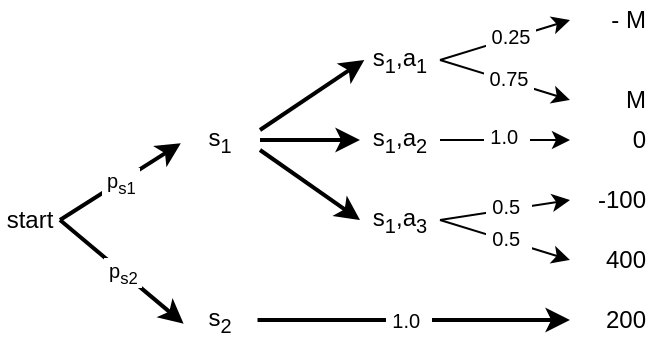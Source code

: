 <mxfile version="22.0.1" type="device">
  <diagram name="Page-1" id="eSZWaKFqmB-5b6zHBZyC">
    <mxGraphModel dx="454" dy="1066" grid="1" gridSize="10" guides="1" tooltips="1" connect="1" arrows="1" fold="1" page="1" pageScale="1" pageWidth="850" pageHeight="1100" math="0" shadow="0">
      <root>
        <mxCell id="0" />
        <mxCell id="1" parent="0" />
        <mxCell id="F30fjvnDyxQDZyAV6Lmb-1" value="start" style="text;html=1;strokeColor=none;fillColor=none;align=center;verticalAlign=middle;whiteSpace=wrap;rounded=0;" parent="1" vertex="1">
          <mxGeometry x="100" y="520" width="30" height="40" as="geometry" />
        </mxCell>
        <mxCell id="F30fjvnDyxQDZyAV6Lmb-2" value="s&lt;sub&gt;1&lt;/sub&gt;" style="text;html=1;strokeColor=none;fillColor=none;align=center;verticalAlign=middle;whiteSpace=wrap;rounded=0;" parent="1" vertex="1">
          <mxGeometry x="190" y="490" width="40" height="20" as="geometry" />
        </mxCell>
        <mxCell id="F30fjvnDyxQDZyAV6Lmb-3" value="s&lt;sub&gt;2&lt;/sub&gt;" style="text;html=1;strokeColor=none;fillColor=none;align=center;verticalAlign=middle;whiteSpace=wrap;rounded=0;" parent="1" vertex="1">
          <mxGeometry x="191.25" y="580" width="37.5" height="20" as="geometry" />
        </mxCell>
        <mxCell id="F30fjvnDyxQDZyAV6Lmb-4" value="&lt;font size=&quot;1&quot;&gt;&amp;nbsp;p&lt;sub&gt;s1&amp;nbsp;&lt;/sub&gt;&lt;/font&gt;" style="endArrow=classic;html=1;rounded=0;exitX=1;exitY=0.5;exitDx=0;exitDy=0;entryX=0.01;entryY=0.582;entryDx=0;entryDy=0;entryPerimeter=0;strokeWidth=2;" parent="1" source="F30fjvnDyxQDZyAV6Lmb-1" target="F30fjvnDyxQDZyAV6Lmb-2" edge="1">
          <mxGeometry width="50" height="50" relative="1" as="geometry">
            <mxPoint x="250" y="590" as="sourcePoint" />
            <mxPoint x="300" y="540" as="targetPoint" />
            <mxPoint as="offset" />
          </mxGeometry>
        </mxCell>
        <mxCell id="F30fjvnDyxQDZyAV6Lmb-5" value="&lt;font size=&quot;1&quot;&gt;&amp;nbsp;p&lt;sub&gt;s2&amp;nbsp;&lt;/sub&gt;&lt;/font&gt;" style="endArrow=classic;html=1;rounded=0;exitX=1;exitY=0.5;exitDx=0;exitDy=0;entryX=0.015;entryY=0.593;entryDx=0;entryDy=0;entryPerimeter=0;strokeWidth=2;" parent="1" source="F30fjvnDyxQDZyAV6Lmb-1" target="F30fjvnDyxQDZyAV6Lmb-3" edge="1">
          <mxGeometry width="50" height="50" relative="1" as="geometry">
            <mxPoint x="250" y="590" as="sourcePoint" />
            <mxPoint x="300" y="540" as="targetPoint" />
          </mxGeometry>
        </mxCell>
        <mxCell id="F30fjvnDyxQDZyAV6Lmb-6" value="" style="endArrow=classic;html=1;rounded=0;exitX=1;exitY=0.25;exitDx=0;exitDy=0;entryX=0.054;entryY=0.501;entryDx=0;entryDy=0;entryPerimeter=0;strokeWidth=2;" parent="1" source="F30fjvnDyxQDZyAV6Lmb-2" target="F30fjvnDyxQDZyAV6Lmb-7" edge="1">
          <mxGeometry width="50" height="50" relative="1" as="geometry">
            <mxPoint x="247.5" y="500" as="sourcePoint" />
            <mxPoint x="277.5" y="482" as="targetPoint" />
          </mxGeometry>
        </mxCell>
        <mxCell id="F30fjvnDyxQDZyAV6Lmb-7" value="s&lt;sub&gt;1&lt;/sub&gt;,a&lt;sub&gt;1&lt;/sub&gt;" style="text;html=1;strokeColor=none;fillColor=none;align=center;verticalAlign=middle;whiteSpace=wrap;rounded=0;" parent="1" vertex="1">
          <mxGeometry x="280" y="450" width="40" height="20" as="geometry" />
        </mxCell>
        <mxCell id="F30fjvnDyxQDZyAV6Lmb-8" value="s&lt;sub&gt;1&lt;/sub&gt;,a&lt;sub&gt;2&lt;/sub&gt;" style="text;html=1;strokeColor=none;fillColor=none;align=center;verticalAlign=middle;whiteSpace=wrap;rounded=0;" parent="1" vertex="1">
          <mxGeometry x="280" y="490" width="40" height="20" as="geometry" />
        </mxCell>
        <mxCell id="F30fjvnDyxQDZyAV6Lmb-9" value="" style="endArrow=classic;html=1;rounded=0;exitX=1;exitY=0.5;exitDx=0;exitDy=0;entryX=0;entryY=0.5;entryDx=0;entryDy=0;strokeWidth=2;" parent="1" source="F30fjvnDyxQDZyAV6Lmb-2" target="F30fjvnDyxQDZyAV6Lmb-8" edge="1">
          <mxGeometry width="50" height="50" relative="1" as="geometry">
            <mxPoint x="250" y="590" as="sourcePoint" />
            <mxPoint x="300" y="540" as="targetPoint" />
          </mxGeometry>
        </mxCell>
        <mxCell id="F30fjvnDyxQDZyAV6Lmb-10" value="s&lt;sub&gt;1&lt;/sub&gt;,a&lt;sub&gt;3&lt;/sub&gt;" style="text;html=1;strokeColor=none;fillColor=none;align=center;verticalAlign=middle;whiteSpace=wrap;rounded=0;" parent="1" vertex="1">
          <mxGeometry x="280" y="530" width="40" height="20" as="geometry" />
        </mxCell>
        <mxCell id="F30fjvnDyxQDZyAV6Lmb-11" value="" style="endArrow=classic;html=1;rounded=0;exitX=1;exitY=0.75;exitDx=0;exitDy=0;entryX=0;entryY=0.5;entryDx=0;entryDy=0;strokeWidth=2;" parent="1" source="F30fjvnDyxQDZyAV6Lmb-2" target="F30fjvnDyxQDZyAV6Lmb-10" edge="1">
          <mxGeometry width="50" height="50" relative="1" as="geometry">
            <mxPoint x="200" y="590" as="sourcePoint" />
            <mxPoint x="250" y="540" as="targetPoint" />
          </mxGeometry>
        </mxCell>
        <mxCell id="F30fjvnDyxQDZyAV6Lmb-14" value="&lt;div style=&quot;&quot;&gt;&lt;span style=&quot;background-color: initial;&quot;&gt;200&lt;/span&gt;&lt;/div&gt;" style="text;html=1;strokeColor=none;fillColor=none;align=right;verticalAlign=middle;whiteSpace=wrap;rounded=0;" parent="1" vertex="1">
          <mxGeometry x="385" y="580" width="40" height="20" as="geometry" />
        </mxCell>
        <mxCell id="F30fjvnDyxQDZyAV6Lmb-16" value="" style="endArrow=classic;html=1;rounded=0;exitX=1;exitY=0.5;exitDx=0;exitDy=0;strokeWidth=1;entryX=0;entryY=0.5;entryDx=0;entryDy=0;" parent="1" source="F30fjvnDyxQDZyAV6Lmb-7" target="F30fjvnDyxQDZyAV6Lmb-17" edge="1">
          <mxGeometry x="-0.059" y="-5" width="50" height="50" relative="1" as="geometry">
            <mxPoint x="300" y="530" as="sourcePoint" />
            <mxPoint x="360" y="440" as="targetPoint" />
            <mxPoint as="offset" />
          </mxGeometry>
        </mxCell>
        <mxCell id="F30fjvnDyxQDZyAV6Lmb-24" value="&lt;font style=&quot;font-size: 10px;&quot;&gt;&amp;nbsp;0.25&amp;nbsp;&lt;/font&gt;" style="edgeLabel;html=1;align=center;verticalAlign=bottom;resizable=0;points=[];horizontal=1;" parent="F30fjvnDyxQDZyAV6Lmb-16" vertex="1" connectable="0">
          <mxGeometry x="0.153" relative="1" as="geometry">
            <mxPoint x="-3" y="8" as="offset" />
          </mxGeometry>
        </mxCell>
        <mxCell id="F30fjvnDyxQDZyAV6Lmb-17" value="- M" style="text;html=1;strokeColor=none;fillColor=none;align=right;verticalAlign=middle;whiteSpace=wrap;rounded=0;" parent="1" vertex="1">
          <mxGeometry x="385" y="430" width="40" height="20" as="geometry" />
        </mxCell>
        <mxCell id="F30fjvnDyxQDZyAV6Lmb-18" value="" style="endArrow=classic;html=1;rounded=0;exitX=1;exitY=0.5;exitDx=0;exitDy=0;strokeWidth=1;entryX=0;entryY=0.5;entryDx=0;entryDy=0;" parent="1" source="F30fjvnDyxQDZyAV6Lmb-7" target="F30fjvnDyxQDZyAV6Lmb-19" edge="1">
          <mxGeometry width="50" height="50" relative="1" as="geometry">
            <mxPoint x="330" y="470" as="sourcePoint" />
            <mxPoint x="360" y="470" as="targetPoint" />
          </mxGeometry>
        </mxCell>
        <mxCell id="F30fjvnDyxQDZyAV6Lmb-25" value="&lt;font style=&quot;font-size: 10px;&quot;&gt;&amp;nbsp;0.75&amp;nbsp;&lt;/font&gt;" style="edgeLabel;html=1;align=center;verticalAlign=middle;resizable=0;points=[];" parent="F30fjvnDyxQDZyAV6Lmb-18" vertex="1" connectable="0">
          <mxGeometry x="0.223" y="-1" relative="1" as="geometry">
            <mxPoint x="-6" y="-4" as="offset" />
          </mxGeometry>
        </mxCell>
        <mxCell id="F30fjvnDyxQDZyAV6Lmb-19" value="M" style="text;html=1;strokeColor=none;fillColor=none;align=right;verticalAlign=middle;whiteSpace=wrap;rounded=0;" parent="1" vertex="1">
          <mxGeometry x="385" y="470" width="40" height="20" as="geometry" />
        </mxCell>
        <mxCell id="F30fjvnDyxQDZyAV6Lmb-27" value="" style="endArrow=classic;html=1;rounded=0;exitX=1;exitY=0.5;exitDx=0;exitDy=0;strokeWidth=1;entryX=0;entryY=0.5;entryDx=0;entryDy=0;" parent="1" source="F30fjvnDyxQDZyAV6Lmb-8" target="F30fjvnDyxQDZyAV6Lmb-30" edge="1">
          <mxGeometry width="50" height="50" relative="1" as="geometry">
            <mxPoint x="330" y="500" as="sourcePoint" />
            <mxPoint x="360" y="500" as="targetPoint" />
          </mxGeometry>
        </mxCell>
        <mxCell id="F30fjvnDyxQDZyAV6Lmb-28" value="&lt;font style=&quot;font-size: 10px;&quot;&gt;&amp;nbsp;1.0&amp;nbsp;&amp;nbsp;&lt;/font&gt;" style="edgeLabel;html=1;align=center;verticalAlign=middle;resizable=0;points=[];" parent="F30fjvnDyxQDZyAV6Lmb-27" vertex="1" connectable="0">
          <mxGeometry x="0.223" y="-1" relative="1" as="geometry">
            <mxPoint x="-7" y="-3" as="offset" />
          </mxGeometry>
        </mxCell>
        <mxCell id="F30fjvnDyxQDZyAV6Lmb-30" value="0" style="text;html=1;strokeColor=none;fillColor=none;align=right;verticalAlign=middle;whiteSpace=wrap;rounded=0;" parent="1" vertex="1">
          <mxGeometry x="385" y="490" width="40" height="20" as="geometry" />
        </mxCell>
        <mxCell id="F30fjvnDyxQDZyAV6Lmb-32" value="" style="endArrow=classic;html=1;rounded=0;exitX=1;exitY=0.5;exitDx=0;exitDy=0;strokeWidth=1;entryX=0;entryY=0.5;entryDx=0;entryDy=0;" parent="1" source="F30fjvnDyxQDZyAV6Lmb-10" target="F30fjvnDyxQDZyAV6Lmb-34" edge="1">
          <mxGeometry x="-0.059" y="-5" width="50" height="50" relative="1" as="geometry">
            <mxPoint x="330" y="540" as="sourcePoint" />
            <mxPoint x="360" y="530" as="targetPoint" />
            <mxPoint as="offset" />
          </mxGeometry>
        </mxCell>
        <mxCell id="F30fjvnDyxQDZyAV6Lmb-33" value="&lt;font style=&quot;font-size: 10px;&quot;&gt;&amp;nbsp;0.5&amp;nbsp;&amp;nbsp;&lt;/font&gt;" style="edgeLabel;html=1;align=center;verticalAlign=bottom;resizable=0;points=[];horizontal=1;" parent="F30fjvnDyxQDZyAV6Lmb-32" vertex="1" connectable="0">
          <mxGeometry x="0.153" relative="1" as="geometry">
            <mxPoint x="-4" y="7" as="offset" />
          </mxGeometry>
        </mxCell>
        <mxCell id="F30fjvnDyxQDZyAV6Lmb-34" value="-100" style="text;html=1;strokeColor=none;fillColor=none;align=right;verticalAlign=middle;whiteSpace=wrap;rounded=0;" parent="1" vertex="1">
          <mxGeometry x="385" y="520" width="40" height="20" as="geometry" />
        </mxCell>
        <mxCell id="F30fjvnDyxQDZyAV6Lmb-35" value="400" style="text;html=1;strokeColor=none;fillColor=none;align=right;verticalAlign=middle;whiteSpace=wrap;rounded=0;" parent="1" vertex="1">
          <mxGeometry x="385" y="550" width="40" height="20" as="geometry" />
        </mxCell>
        <mxCell id="F30fjvnDyxQDZyAV6Lmb-36" value="" style="endArrow=classic;html=1;rounded=0;exitX=1;exitY=0.5;exitDx=0;exitDy=0;strokeWidth=1;entryX=0;entryY=0.5;entryDx=0;entryDy=0;" parent="1" source="F30fjvnDyxQDZyAV6Lmb-10" target="F30fjvnDyxQDZyAV6Lmb-35" edge="1">
          <mxGeometry x="-0.059" y="-5" width="50" height="50" relative="1" as="geometry">
            <mxPoint x="350" y="550" as="sourcePoint" />
            <mxPoint x="390" y="540" as="targetPoint" />
            <mxPoint as="offset" />
          </mxGeometry>
        </mxCell>
        <mxCell id="F30fjvnDyxQDZyAV6Lmb-37" value="&lt;font style=&quot;font-size: 10px;&quot;&gt;&amp;nbsp;0.5&amp;nbsp;&amp;nbsp;&lt;/font&gt;" style="edgeLabel;html=1;align=center;verticalAlign=bottom;resizable=0;points=[];horizontal=1;" parent="F30fjvnDyxQDZyAV6Lmb-36" vertex="1" connectable="0">
          <mxGeometry x="0.153" relative="1" as="geometry">
            <mxPoint x="-4" y="6" as="offset" />
          </mxGeometry>
        </mxCell>
        <mxCell id="F30fjvnDyxQDZyAV6Lmb-39" value="" style="endArrow=classic;html=1;rounded=0;exitX=1;exitY=0.5;exitDx=0;exitDy=0;strokeWidth=2;entryX=0;entryY=0.5;entryDx=0;entryDy=0;" parent="1" source="F30fjvnDyxQDZyAV6Lmb-3" target="F30fjvnDyxQDZyAV6Lmb-14" edge="1">
          <mxGeometry x="-0.059" y="-5" width="50" height="50" relative="1" as="geometry">
            <mxPoint x="320" y="610" as="sourcePoint" />
            <mxPoint x="385" y="630" as="targetPoint" />
            <mxPoint as="offset" />
          </mxGeometry>
        </mxCell>
        <mxCell id="F30fjvnDyxQDZyAV6Lmb-40" value="&lt;font style=&quot;font-size: 10px;&quot;&gt;&amp;nbsp;1.0&amp;nbsp;&amp;nbsp;&lt;/font&gt;" style="edgeLabel;html=1;align=center;verticalAlign=bottom;resizable=0;points=[];horizontal=1;" parent="F30fjvnDyxQDZyAV6Lmb-39" vertex="1" connectable="0">
          <mxGeometry x="0.153" relative="1" as="geometry">
            <mxPoint x="-15" y="8" as="offset" />
          </mxGeometry>
        </mxCell>
      </root>
    </mxGraphModel>
  </diagram>
</mxfile>
